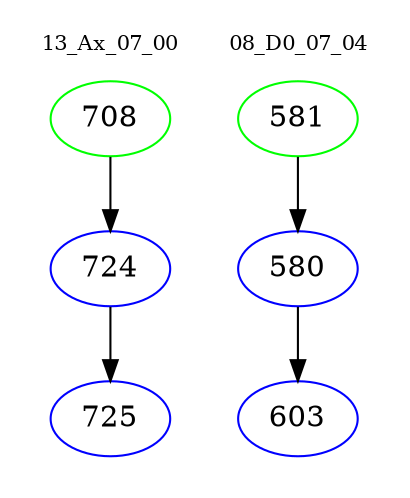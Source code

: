 digraph{
subgraph cluster_0 {
color = white
label = "13_Ax_07_00";
fontsize=10;
T0_708 [label="708", color="green"]
T0_708 -> T0_724 [color="black"]
T0_724 [label="724", color="blue"]
T0_724 -> T0_725 [color="black"]
T0_725 [label="725", color="blue"]
}
subgraph cluster_1 {
color = white
label = "08_D0_07_04";
fontsize=10;
T1_581 [label="581", color="green"]
T1_581 -> T1_580 [color="black"]
T1_580 [label="580", color="blue"]
T1_580 -> T1_603 [color="black"]
T1_603 [label="603", color="blue"]
}
}
